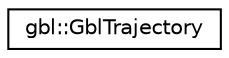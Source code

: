 digraph "Graphical Class Hierarchy"
{
 // LATEX_PDF_SIZE
  edge [fontname="Helvetica",fontsize="10",labelfontname="Helvetica",labelfontsize="10"];
  node [fontname="Helvetica",fontsize="10",shape=record];
  rankdir="LR";
  Node0 [label="gbl::GblTrajectory",height=0.2,width=0.4,color="black", fillcolor="white", style="filled",URL="$classgbl_1_1GblTrajectory.html",tooltip="GBL trajectory."];
}
